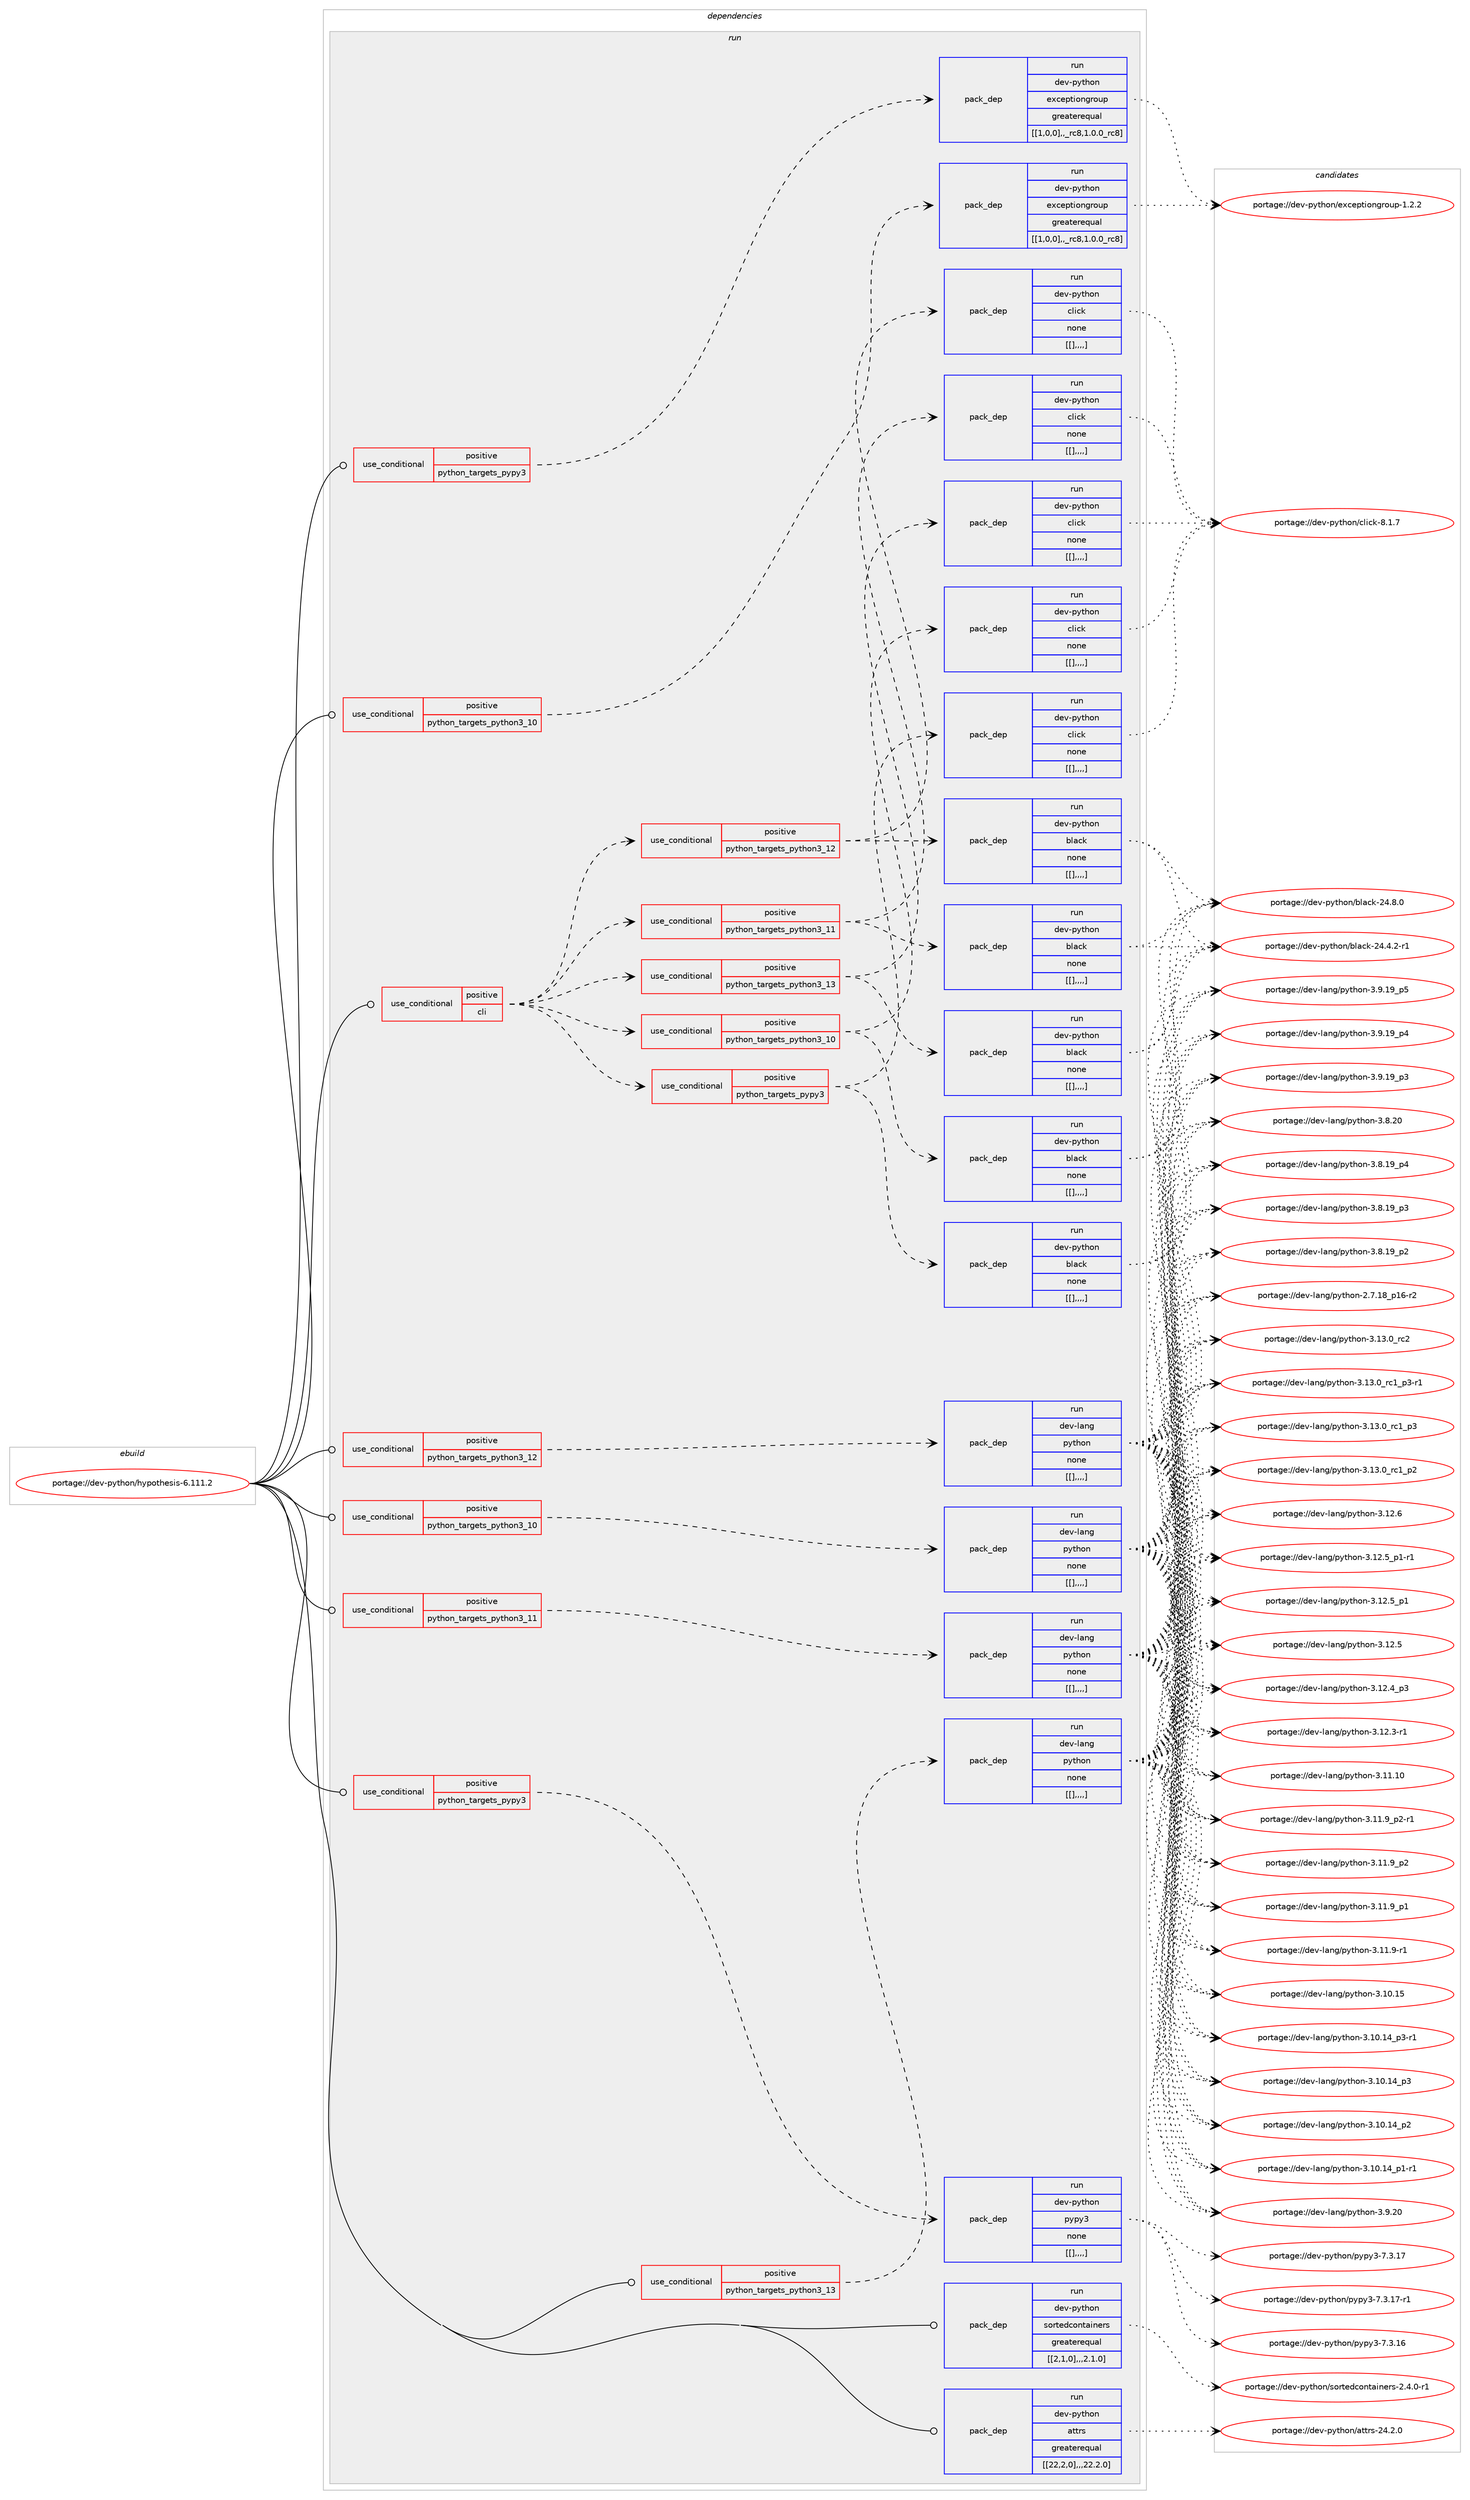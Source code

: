 digraph prolog {

# *************
# Graph options
# *************

newrank=true;
concentrate=true;
compound=true;
graph [rankdir=LR,fontname=Helvetica,fontsize=10,ranksep=1.5];#, ranksep=2.5, nodesep=0.2];
edge  [arrowhead=vee];
node  [fontname=Helvetica,fontsize=10];

# **********
# The ebuild
# **********

subgraph cluster_leftcol {
color=gray;
label=<<i>ebuild</i>>;
id [label="portage://dev-python/hypothesis-6.111.2", color=red, width=4, href="../dev-python/hypothesis-6.111.2.svg"];
}

# ****************
# The dependencies
# ****************

subgraph cluster_midcol {
color=gray;
label=<<i>dependencies</i>>;
subgraph cluster_compile {
fillcolor="#eeeeee";
style=filled;
label=<<i>compile</i>>;
}
subgraph cluster_compileandrun {
fillcolor="#eeeeee";
style=filled;
label=<<i>compile and run</i>>;
}
subgraph cluster_run {
fillcolor="#eeeeee";
style=filled;
label=<<i>run</i>>;
subgraph cond34045 {
dependency148921 [label=<<TABLE BORDER="0" CELLBORDER="1" CELLSPACING="0" CELLPADDING="4"><TR><TD ROWSPAN="3" CELLPADDING="10">use_conditional</TD></TR><TR><TD>positive</TD></TR><TR><TD>cli</TD></TR></TABLE>>, shape=none, color=red];
subgraph cond34046 {
dependency148922 [label=<<TABLE BORDER="0" CELLBORDER="1" CELLSPACING="0" CELLPADDING="4"><TR><TD ROWSPAN="3" CELLPADDING="10">use_conditional</TD></TR><TR><TD>positive</TD></TR><TR><TD>python_targets_pypy3</TD></TR></TABLE>>, shape=none, color=red];
subgraph pack113658 {
dependency148923 [label=<<TABLE BORDER="0" CELLBORDER="1" CELLSPACING="0" CELLPADDING="4" WIDTH="220"><TR><TD ROWSPAN="6" CELLPADDING="30">pack_dep</TD></TR><TR><TD WIDTH="110">run</TD></TR><TR><TD>dev-python</TD></TR><TR><TD>black</TD></TR><TR><TD>none</TD></TR><TR><TD>[[],,,,]</TD></TR></TABLE>>, shape=none, color=blue];
}
dependency148922:e -> dependency148923:w [weight=20,style="dashed",arrowhead="vee"];
subgraph pack113659 {
dependency148924 [label=<<TABLE BORDER="0" CELLBORDER="1" CELLSPACING="0" CELLPADDING="4" WIDTH="220"><TR><TD ROWSPAN="6" CELLPADDING="30">pack_dep</TD></TR><TR><TD WIDTH="110">run</TD></TR><TR><TD>dev-python</TD></TR><TR><TD>click</TD></TR><TR><TD>none</TD></TR><TR><TD>[[],,,,]</TD></TR></TABLE>>, shape=none, color=blue];
}
dependency148922:e -> dependency148924:w [weight=20,style="dashed",arrowhead="vee"];
}
dependency148921:e -> dependency148922:w [weight=20,style="dashed",arrowhead="vee"];
subgraph cond34047 {
dependency148925 [label=<<TABLE BORDER="0" CELLBORDER="1" CELLSPACING="0" CELLPADDING="4"><TR><TD ROWSPAN="3" CELLPADDING="10">use_conditional</TD></TR><TR><TD>positive</TD></TR><TR><TD>python_targets_python3_10</TD></TR></TABLE>>, shape=none, color=red];
subgraph pack113660 {
dependency148926 [label=<<TABLE BORDER="0" CELLBORDER="1" CELLSPACING="0" CELLPADDING="4" WIDTH="220"><TR><TD ROWSPAN="6" CELLPADDING="30">pack_dep</TD></TR><TR><TD WIDTH="110">run</TD></TR><TR><TD>dev-python</TD></TR><TR><TD>black</TD></TR><TR><TD>none</TD></TR><TR><TD>[[],,,,]</TD></TR></TABLE>>, shape=none, color=blue];
}
dependency148925:e -> dependency148926:w [weight=20,style="dashed",arrowhead="vee"];
subgraph pack113661 {
dependency148927 [label=<<TABLE BORDER="0" CELLBORDER="1" CELLSPACING="0" CELLPADDING="4" WIDTH="220"><TR><TD ROWSPAN="6" CELLPADDING="30">pack_dep</TD></TR><TR><TD WIDTH="110">run</TD></TR><TR><TD>dev-python</TD></TR><TR><TD>click</TD></TR><TR><TD>none</TD></TR><TR><TD>[[],,,,]</TD></TR></TABLE>>, shape=none, color=blue];
}
dependency148925:e -> dependency148927:w [weight=20,style="dashed",arrowhead="vee"];
}
dependency148921:e -> dependency148925:w [weight=20,style="dashed",arrowhead="vee"];
subgraph cond34048 {
dependency148928 [label=<<TABLE BORDER="0" CELLBORDER="1" CELLSPACING="0" CELLPADDING="4"><TR><TD ROWSPAN="3" CELLPADDING="10">use_conditional</TD></TR><TR><TD>positive</TD></TR><TR><TD>python_targets_python3_11</TD></TR></TABLE>>, shape=none, color=red];
subgraph pack113662 {
dependency148929 [label=<<TABLE BORDER="0" CELLBORDER="1" CELLSPACING="0" CELLPADDING="4" WIDTH="220"><TR><TD ROWSPAN="6" CELLPADDING="30">pack_dep</TD></TR><TR><TD WIDTH="110">run</TD></TR><TR><TD>dev-python</TD></TR><TR><TD>black</TD></TR><TR><TD>none</TD></TR><TR><TD>[[],,,,]</TD></TR></TABLE>>, shape=none, color=blue];
}
dependency148928:e -> dependency148929:w [weight=20,style="dashed",arrowhead="vee"];
subgraph pack113663 {
dependency148930 [label=<<TABLE BORDER="0" CELLBORDER="1" CELLSPACING="0" CELLPADDING="4" WIDTH="220"><TR><TD ROWSPAN="6" CELLPADDING="30">pack_dep</TD></TR><TR><TD WIDTH="110">run</TD></TR><TR><TD>dev-python</TD></TR><TR><TD>click</TD></TR><TR><TD>none</TD></TR><TR><TD>[[],,,,]</TD></TR></TABLE>>, shape=none, color=blue];
}
dependency148928:e -> dependency148930:w [weight=20,style="dashed",arrowhead="vee"];
}
dependency148921:e -> dependency148928:w [weight=20,style="dashed",arrowhead="vee"];
subgraph cond34049 {
dependency148931 [label=<<TABLE BORDER="0" CELLBORDER="1" CELLSPACING="0" CELLPADDING="4"><TR><TD ROWSPAN="3" CELLPADDING="10">use_conditional</TD></TR><TR><TD>positive</TD></TR><TR><TD>python_targets_python3_12</TD></TR></TABLE>>, shape=none, color=red];
subgraph pack113664 {
dependency148932 [label=<<TABLE BORDER="0" CELLBORDER="1" CELLSPACING="0" CELLPADDING="4" WIDTH="220"><TR><TD ROWSPAN="6" CELLPADDING="30">pack_dep</TD></TR><TR><TD WIDTH="110">run</TD></TR><TR><TD>dev-python</TD></TR><TR><TD>black</TD></TR><TR><TD>none</TD></TR><TR><TD>[[],,,,]</TD></TR></TABLE>>, shape=none, color=blue];
}
dependency148931:e -> dependency148932:w [weight=20,style="dashed",arrowhead="vee"];
subgraph pack113665 {
dependency148933 [label=<<TABLE BORDER="0" CELLBORDER="1" CELLSPACING="0" CELLPADDING="4" WIDTH="220"><TR><TD ROWSPAN="6" CELLPADDING="30">pack_dep</TD></TR><TR><TD WIDTH="110">run</TD></TR><TR><TD>dev-python</TD></TR><TR><TD>click</TD></TR><TR><TD>none</TD></TR><TR><TD>[[],,,,]</TD></TR></TABLE>>, shape=none, color=blue];
}
dependency148931:e -> dependency148933:w [weight=20,style="dashed",arrowhead="vee"];
}
dependency148921:e -> dependency148931:w [weight=20,style="dashed",arrowhead="vee"];
subgraph cond34050 {
dependency148934 [label=<<TABLE BORDER="0" CELLBORDER="1" CELLSPACING="0" CELLPADDING="4"><TR><TD ROWSPAN="3" CELLPADDING="10">use_conditional</TD></TR><TR><TD>positive</TD></TR><TR><TD>python_targets_python3_13</TD></TR></TABLE>>, shape=none, color=red];
subgraph pack113666 {
dependency148935 [label=<<TABLE BORDER="0" CELLBORDER="1" CELLSPACING="0" CELLPADDING="4" WIDTH="220"><TR><TD ROWSPAN="6" CELLPADDING="30">pack_dep</TD></TR><TR><TD WIDTH="110">run</TD></TR><TR><TD>dev-python</TD></TR><TR><TD>black</TD></TR><TR><TD>none</TD></TR><TR><TD>[[],,,,]</TD></TR></TABLE>>, shape=none, color=blue];
}
dependency148934:e -> dependency148935:w [weight=20,style="dashed",arrowhead="vee"];
subgraph pack113667 {
dependency148936 [label=<<TABLE BORDER="0" CELLBORDER="1" CELLSPACING="0" CELLPADDING="4" WIDTH="220"><TR><TD ROWSPAN="6" CELLPADDING="30">pack_dep</TD></TR><TR><TD WIDTH="110">run</TD></TR><TR><TD>dev-python</TD></TR><TR><TD>click</TD></TR><TR><TD>none</TD></TR><TR><TD>[[],,,,]</TD></TR></TABLE>>, shape=none, color=blue];
}
dependency148934:e -> dependency148936:w [weight=20,style="dashed",arrowhead="vee"];
}
dependency148921:e -> dependency148934:w [weight=20,style="dashed",arrowhead="vee"];
}
id:e -> dependency148921:w [weight=20,style="solid",arrowhead="odot"];
subgraph cond34051 {
dependency148937 [label=<<TABLE BORDER="0" CELLBORDER="1" CELLSPACING="0" CELLPADDING="4"><TR><TD ROWSPAN="3" CELLPADDING="10">use_conditional</TD></TR><TR><TD>positive</TD></TR><TR><TD>python_targets_pypy3</TD></TR></TABLE>>, shape=none, color=red];
subgraph pack113668 {
dependency148938 [label=<<TABLE BORDER="0" CELLBORDER="1" CELLSPACING="0" CELLPADDING="4" WIDTH="220"><TR><TD ROWSPAN="6" CELLPADDING="30">pack_dep</TD></TR><TR><TD WIDTH="110">run</TD></TR><TR><TD>dev-python</TD></TR><TR><TD>exceptiongroup</TD></TR><TR><TD>greaterequal</TD></TR><TR><TD>[[1,0,0],,_rc8,1.0.0_rc8]</TD></TR></TABLE>>, shape=none, color=blue];
}
dependency148937:e -> dependency148938:w [weight=20,style="dashed",arrowhead="vee"];
}
id:e -> dependency148937:w [weight=20,style="solid",arrowhead="odot"];
subgraph cond34052 {
dependency148939 [label=<<TABLE BORDER="0" CELLBORDER="1" CELLSPACING="0" CELLPADDING="4"><TR><TD ROWSPAN="3" CELLPADDING="10">use_conditional</TD></TR><TR><TD>positive</TD></TR><TR><TD>python_targets_pypy3</TD></TR></TABLE>>, shape=none, color=red];
subgraph pack113669 {
dependency148940 [label=<<TABLE BORDER="0" CELLBORDER="1" CELLSPACING="0" CELLPADDING="4" WIDTH="220"><TR><TD ROWSPAN="6" CELLPADDING="30">pack_dep</TD></TR><TR><TD WIDTH="110">run</TD></TR><TR><TD>dev-python</TD></TR><TR><TD>pypy3</TD></TR><TR><TD>none</TD></TR><TR><TD>[[],,,,]</TD></TR></TABLE>>, shape=none, color=blue];
}
dependency148939:e -> dependency148940:w [weight=20,style="dashed",arrowhead="vee"];
}
id:e -> dependency148939:w [weight=20,style="solid",arrowhead="odot"];
subgraph cond34053 {
dependency148941 [label=<<TABLE BORDER="0" CELLBORDER="1" CELLSPACING="0" CELLPADDING="4"><TR><TD ROWSPAN="3" CELLPADDING="10">use_conditional</TD></TR><TR><TD>positive</TD></TR><TR><TD>python_targets_python3_10</TD></TR></TABLE>>, shape=none, color=red];
subgraph pack113670 {
dependency148942 [label=<<TABLE BORDER="0" CELLBORDER="1" CELLSPACING="0" CELLPADDING="4" WIDTH="220"><TR><TD ROWSPAN="6" CELLPADDING="30">pack_dep</TD></TR><TR><TD WIDTH="110">run</TD></TR><TR><TD>dev-lang</TD></TR><TR><TD>python</TD></TR><TR><TD>none</TD></TR><TR><TD>[[],,,,]</TD></TR></TABLE>>, shape=none, color=blue];
}
dependency148941:e -> dependency148942:w [weight=20,style="dashed",arrowhead="vee"];
}
id:e -> dependency148941:w [weight=20,style="solid",arrowhead="odot"];
subgraph cond34054 {
dependency148943 [label=<<TABLE BORDER="0" CELLBORDER="1" CELLSPACING="0" CELLPADDING="4"><TR><TD ROWSPAN="3" CELLPADDING="10">use_conditional</TD></TR><TR><TD>positive</TD></TR><TR><TD>python_targets_python3_10</TD></TR></TABLE>>, shape=none, color=red];
subgraph pack113671 {
dependency148944 [label=<<TABLE BORDER="0" CELLBORDER="1" CELLSPACING="0" CELLPADDING="4" WIDTH="220"><TR><TD ROWSPAN="6" CELLPADDING="30">pack_dep</TD></TR><TR><TD WIDTH="110">run</TD></TR><TR><TD>dev-python</TD></TR><TR><TD>exceptiongroup</TD></TR><TR><TD>greaterequal</TD></TR><TR><TD>[[1,0,0],,_rc8,1.0.0_rc8]</TD></TR></TABLE>>, shape=none, color=blue];
}
dependency148943:e -> dependency148944:w [weight=20,style="dashed",arrowhead="vee"];
}
id:e -> dependency148943:w [weight=20,style="solid",arrowhead="odot"];
subgraph cond34055 {
dependency148945 [label=<<TABLE BORDER="0" CELLBORDER="1" CELLSPACING="0" CELLPADDING="4"><TR><TD ROWSPAN="3" CELLPADDING="10">use_conditional</TD></TR><TR><TD>positive</TD></TR><TR><TD>python_targets_python3_11</TD></TR></TABLE>>, shape=none, color=red];
subgraph pack113672 {
dependency148946 [label=<<TABLE BORDER="0" CELLBORDER="1" CELLSPACING="0" CELLPADDING="4" WIDTH="220"><TR><TD ROWSPAN="6" CELLPADDING="30">pack_dep</TD></TR><TR><TD WIDTH="110">run</TD></TR><TR><TD>dev-lang</TD></TR><TR><TD>python</TD></TR><TR><TD>none</TD></TR><TR><TD>[[],,,,]</TD></TR></TABLE>>, shape=none, color=blue];
}
dependency148945:e -> dependency148946:w [weight=20,style="dashed",arrowhead="vee"];
}
id:e -> dependency148945:w [weight=20,style="solid",arrowhead="odot"];
subgraph cond34056 {
dependency148947 [label=<<TABLE BORDER="0" CELLBORDER="1" CELLSPACING="0" CELLPADDING="4"><TR><TD ROWSPAN="3" CELLPADDING="10">use_conditional</TD></TR><TR><TD>positive</TD></TR><TR><TD>python_targets_python3_12</TD></TR></TABLE>>, shape=none, color=red];
subgraph pack113673 {
dependency148948 [label=<<TABLE BORDER="0" CELLBORDER="1" CELLSPACING="0" CELLPADDING="4" WIDTH="220"><TR><TD ROWSPAN="6" CELLPADDING="30">pack_dep</TD></TR><TR><TD WIDTH="110">run</TD></TR><TR><TD>dev-lang</TD></TR><TR><TD>python</TD></TR><TR><TD>none</TD></TR><TR><TD>[[],,,,]</TD></TR></TABLE>>, shape=none, color=blue];
}
dependency148947:e -> dependency148948:w [weight=20,style="dashed",arrowhead="vee"];
}
id:e -> dependency148947:w [weight=20,style="solid",arrowhead="odot"];
subgraph cond34057 {
dependency148949 [label=<<TABLE BORDER="0" CELLBORDER="1" CELLSPACING="0" CELLPADDING="4"><TR><TD ROWSPAN="3" CELLPADDING="10">use_conditional</TD></TR><TR><TD>positive</TD></TR><TR><TD>python_targets_python3_13</TD></TR></TABLE>>, shape=none, color=red];
subgraph pack113674 {
dependency148950 [label=<<TABLE BORDER="0" CELLBORDER="1" CELLSPACING="0" CELLPADDING="4" WIDTH="220"><TR><TD ROWSPAN="6" CELLPADDING="30">pack_dep</TD></TR><TR><TD WIDTH="110">run</TD></TR><TR><TD>dev-lang</TD></TR><TR><TD>python</TD></TR><TR><TD>none</TD></TR><TR><TD>[[],,,,]</TD></TR></TABLE>>, shape=none, color=blue];
}
dependency148949:e -> dependency148950:w [weight=20,style="dashed",arrowhead="vee"];
}
id:e -> dependency148949:w [weight=20,style="solid",arrowhead="odot"];
subgraph pack113675 {
dependency148951 [label=<<TABLE BORDER="0" CELLBORDER="1" CELLSPACING="0" CELLPADDING="4" WIDTH="220"><TR><TD ROWSPAN="6" CELLPADDING="30">pack_dep</TD></TR><TR><TD WIDTH="110">run</TD></TR><TR><TD>dev-python</TD></TR><TR><TD>attrs</TD></TR><TR><TD>greaterequal</TD></TR><TR><TD>[[22,2,0],,,22.2.0]</TD></TR></TABLE>>, shape=none, color=blue];
}
id:e -> dependency148951:w [weight=20,style="solid",arrowhead="odot"];
subgraph pack113676 {
dependency148952 [label=<<TABLE BORDER="0" CELLBORDER="1" CELLSPACING="0" CELLPADDING="4" WIDTH="220"><TR><TD ROWSPAN="6" CELLPADDING="30">pack_dep</TD></TR><TR><TD WIDTH="110">run</TD></TR><TR><TD>dev-python</TD></TR><TR><TD>sortedcontainers</TD></TR><TR><TD>greaterequal</TD></TR><TR><TD>[[2,1,0],,,2.1.0]</TD></TR></TABLE>>, shape=none, color=blue];
}
id:e -> dependency148952:w [weight=20,style="solid",arrowhead="odot"];
}
}

# **************
# The candidates
# **************

subgraph cluster_choices {
rank=same;
color=gray;
label=<<i>candidates</i>>;

subgraph choice113658 {
color=black;
nodesep=1;
choice100101118451121211161041111104798108979910745505246564648 [label="portage://dev-python/black-24.8.0", color=red, width=4,href="../dev-python/black-24.8.0.svg"];
choice1001011184511212111610411111047981089799107455052465246504511449 [label="portage://dev-python/black-24.4.2-r1", color=red, width=4,href="../dev-python/black-24.4.2-r1.svg"];
dependency148923:e -> choice100101118451121211161041111104798108979910745505246564648:w [style=dotted,weight="100"];
dependency148923:e -> choice1001011184511212111610411111047981089799107455052465246504511449:w [style=dotted,weight="100"];
}
subgraph choice113659 {
color=black;
nodesep=1;
choice10010111845112121116104111110479910810599107455646494655 [label="portage://dev-python/click-8.1.7", color=red, width=4,href="../dev-python/click-8.1.7.svg"];
dependency148924:e -> choice10010111845112121116104111110479910810599107455646494655:w [style=dotted,weight="100"];
}
subgraph choice113660 {
color=black;
nodesep=1;
choice100101118451121211161041111104798108979910745505246564648 [label="portage://dev-python/black-24.8.0", color=red, width=4,href="../dev-python/black-24.8.0.svg"];
choice1001011184511212111610411111047981089799107455052465246504511449 [label="portage://dev-python/black-24.4.2-r1", color=red, width=4,href="../dev-python/black-24.4.2-r1.svg"];
dependency148926:e -> choice100101118451121211161041111104798108979910745505246564648:w [style=dotted,weight="100"];
dependency148926:e -> choice1001011184511212111610411111047981089799107455052465246504511449:w [style=dotted,weight="100"];
}
subgraph choice113661 {
color=black;
nodesep=1;
choice10010111845112121116104111110479910810599107455646494655 [label="portage://dev-python/click-8.1.7", color=red, width=4,href="../dev-python/click-8.1.7.svg"];
dependency148927:e -> choice10010111845112121116104111110479910810599107455646494655:w [style=dotted,weight="100"];
}
subgraph choice113662 {
color=black;
nodesep=1;
choice100101118451121211161041111104798108979910745505246564648 [label="portage://dev-python/black-24.8.0", color=red, width=4,href="../dev-python/black-24.8.0.svg"];
choice1001011184511212111610411111047981089799107455052465246504511449 [label="portage://dev-python/black-24.4.2-r1", color=red, width=4,href="../dev-python/black-24.4.2-r1.svg"];
dependency148929:e -> choice100101118451121211161041111104798108979910745505246564648:w [style=dotted,weight="100"];
dependency148929:e -> choice1001011184511212111610411111047981089799107455052465246504511449:w [style=dotted,weight="100"];
}
subgraph choice113663 {
color=black;
nodesep=1;
choice10010111845112121116104111110479910810599107455646494655 [label="portage://dev-python/click-8.1.7", color=red, width=4,href="../dev-python/click-8.1.7.svg"];
dependency148930:e -> choice10010111845112121116104111110479910810599107455646494655:w [style=dotted,weight="100"];
}
subgraph choice113664 {
color=black;
nodesep=1;
choice100101118451121211161041111104798108979910745505246564648 [label="portage://dev-python/black-24.8.0", color=red, width=4,href="../dev-python/black-24.8.0.svg"];
choice1001011184511212111610411111047981089799107455052465246504511449 [label="portage://dev-python/black-24.4.2-r1", color=red, width=4,href="../dev-python/black-24.4.2-r1.svg"];
dependency148932:e -> choice100101118451121211161041111104798108979910745505246564648:w [style=dotted,weight="100"];
dependency148932:e -> choice1001011184511212111610411111047981089799107455052465246504511449:w [style=dotted,weight="100"];
}
subgraph choice113665 {
color=black;
nodesep=1;
choice10010111845112121116104111110479910810599107455646494655 [label="portage://dev-python/click-8.1.7", color=red, width=4,href="../dev-python/click-8.1.7.svg"];
dependency148933:e -> choice10010111845112121116104111110479910810599107455646494655:w [style=dotted,weight="100"];
}
subgraph choice113666 {
color=black;
nodesep=1;
choice100101118451121211161041111104798108979910745505246564648 [label="portage://dev-python/black-24.8.0", color=red, width=4,href="../dev-python/black-24.8.0.svg"];
choice1001011184511212111610411111047981089799107455052465246504511449 [label="portage://dev-python/black-24.4.2-r1", color=red, width=4,href="../dev-python/black-24.4.2-r1.svg"];
dependency148935:e -> choice100101118451121211161041111104798108979910745505246564648:w [style=dotted,weight="100"];
dependency148935:e -> choice1001011184511212111610411111047981089799107455052465246504511449:w [style=dotted,weight="100"];
}
subgraph choice113667 {
color=black;
nodesep=1;
choice10010111845112121116104111110479910810599107455646494655 [label="portage://dev-python/click-8.1.7", color=red, width=4,href="../dev-python/click-8.1.7.svg"];
dependency148936:e -> choice10010111845112121116104111110479910810599107455646494655:w [style=dotted,weight="100"];
}
subgraph choice113668 {
color=black;
nodesep=1;
choice100101118451121211161041111104710112099101112116105111110103114111117112454946504650 [label="portage://dev-python/exceptiongroup-1.2.2", color=red, width=4,href="../dev-python/exceptiongroup-1.2.2.svg"];
dependency148938:e -> choice100101118451121211161041111104710112099101112116105111110103114111117112454946504650:w [style=dotted,weight="100"];
}
subgraph choice113669 {
color=black;
nodesep=1;
choice100101118451121211161041111104711212111212151455546514649554511449 [label="portage://dev-python/pypy3-7.3.17-r1", color=red, width=4,href="../dev-python/pypy3-7.3.17-r1.svg"];
choice10010111845112121116104111110471121211121215145554651464955 [label="portage://dev-python/pypy3-7.3.17", color=red, width=4,href="../dev-python/pypy3-7.3.17.svg"];
choice10010111845112121116104111110471121211121215145554651464954 [label="portage://dev-python/pypy3-7.3.16", color=red, width=4,href="../dev-python/pypy3-7.3.16.svg"];
dependency148940:e -> choice100101118451121211161041111104711212111212151455546514649554511449:w [style=dotted,weight="100"];
dependency148940:e -> choice10010111845112121116104111110471121211121215145554651464955:w [style=dotted,weight="100"];
dependency148940:e -> choice10010111845112121116104111110471121211121215145554651464954:w [style=dotted,weight="100"];
}
subgraph choice113670 {
color=black;
nodesep=1;
choice10010111845108971101034711212111610411111045514649514648951149950 [label="portage://dev-lang/python-3.13.0_rc2", color=red, width=4,href="../dev-lang/python-3.13.0_rc2.svg"];
choice1001011184510897110103471121211161041111104551464951464895114994995112514511449 [label="portage://dev-lang/python-3.13.0_rc1_p3-r1", color=red, width=4,href="../dev-lang/python-3.13.0_rc1_p3-r1.svg"];
choice100101118451089711010347112121116104111110455146495146489511499499511251 [label="portage://dev-lang/python-3.13.0_rc1_p3", color=red, width=4,href="../dev-lang/python-3.13.0_rc1_p3.svg"];
choice100101118451089711010347112121116104111110455146495146489511499499511250 [label="portage://dev-lang/python-3.13.0_rc1_p2", color=red, width=4,href="../dev-lang/python-3.13.0_rc1_p2.svg"];
choice10010111845108971101034711212111610411111045514649504654 [label="portage://dev-lang/python-3.12.6", color=red, width=4,href="../dev-lang/python-3.12.6.svg"];
choice1001011184510897110103471121211161041111104551464950465395112494511449 [label="portage://dev-lang/python-3.12.5_p1-r1", color=red, width=4,href="../dev-lang/python-3.12.5_p1-r1.svg"];
choice100101118451089711010347112121116104111110455146495046539511249 [label="portage://dev-lang/python-3.12.5_p1", color=red, width=4,href="../dev-lang/python-3.12.5_p1.svg"];
choice10010111845108971101034711212111610411111045514649504653 [label="portage://dev-lang/python-3.12.5", color=red, width=4,href="../dev-lang/python-3.12.5.svg"];
choice100101118451089711010347112121116104111110455146495046529511251 [label="portage://dev-lang/python-3.12.4_p3", color=red, width=4,href="../dev-lang/python-3.12.4_p3.svg"];
choice100101118451089711010347112121116104111110455146495046514511449 [label="portage://dev-lang/python-3.12.3-r1", color=red, width=4,href="../dev-lang/python-3.12.3-r1.svg"];
choice1001011184510897110103471121211161041111104551464949464948 [label="portage://dev-lang/python-3.11.10", color=red, width=4,href="../dev-lang/python-3.11.10.svg"];
choice1001011184510897110103471121211161041111104551464949465795112504511449 [label="portage://dev-lang/python-3.11.9_p2-r1", color=red, width=4,href="../dev-lang/python-3.11.9_p2-r1.svg"];
choice100101118451089711010347112121116104111110455146494946579511250 [label="portage://dev-lang/python-3.11.9_p2", color=red, width=4,href="../dev-lang/python-3.11.9_p2.svg"];
choice100101118451089711010347112121116104111110455146494946579511249 [label="portage://dev-lang/python-3.11.9_p1", color=red, width=4,href="../dev-lang/python-3.11.9_p1.svg"];
choice100101118451089711010347112121116104111110455146494946574511449 [label="portage://dev-lang/python-3.11.9-r1", color=red, width=4,href="../dev-lang/python-3.11.9-r1.svg"];
choice1001011184510897110103471121211161041111104551464948464953 [label="portage://dev-lang/python-3.10.15", color=red, width=4,href="../dev-lang/python-3.10.15.svg"];
choice100101118451089711010347112121116104111110455146494846495295112514511449 [label="portage://dev-lang/python-3.10.14_p3-r1", color=red, width=4,href="../dev-lang/python-3.10.14_p3-r1.svg"];
choice10010111845108971101034711212111610411111045514649484649529511251 [label="portage://dev-lang/python-3.10.14_p3", color=red, width=4,href="../dev-lang/python-3.10.14_p3.svg"];
choice10010111845108971101034711212111610411111045514649484649529511250 [label="portage://dev-lang/python-3.10.14_p2", color=red, width=4,href="../dev-lang/python-3.10.14_p2.svg"];
choice100101118451089711010347112121116104111110455146494846495295112494511449 [label="portage://dev-lang/python-3.10.14_p1-r1", color=red, width=4,href="../dev-lang/python-3.10.14_p1-r1.svg"];
choice10010111845108971101034711212111610411111045514657465048 [label="portage://dev-lang/python-3.9.20", color=red, width=4,href="../dev-lang/python-3.9.20.svg"];
choice100101118451089711010347112121116104111110455146574649579511253 [label="portage://dev-lang/python-3.9.19_p5", color=red, width=4,href="../dev-lang/python-3.9.19_p5.svg"];
choice100101118451089711010347112121116104111110455146574649579511252 [label="portage://dev-lang/python-3.9.19_p4", color=red, width=4,href="../dev-lang/python-3.9.19_p4.svg"];
choice100101118451089711010347112121116104111110455146574649579511251 [label="portage://dev-lang/python-3.9.19_p3", color=red, width=4,href="../dev-lang/python-3.9.19_p3.svg"];
choice10010111845108971101034711212111610411111045514656465048 [label="portage://dev-lang/python-3.8.20", color=red, width=4,href="../dev-lang/python-3.8.20.svg"];
choice100101118451089711010347112121116104111110455146564649579511252 [label="portage://dev-lang/python-3.8.19_p4", color=red, width=4,href="../dev-lang/python-3.8.19_p4.svg"];
choice100101118451089711010347112121116104111110455146564649579511251 [label="portage://dev-lang/python-3.8.19_p3", color=red, width=4,href="../dev-lang/python-3.8.19_p3.svg"];
choice100101118451089711010347112121116104111110455146564649579511250 [label="portage://dev-lang/python-3.8.19_p2", color=red, width=4,href="../dev-lang/python-3.8.19_p2.svg"];
choice100101118451089711010347112121116104111110455046554649569511249544511450 [label="portage://dev-lang/python-2.7.18_p16-r2", color=red, width=4,href="../dev-lang/python-2.7.18_p16-r2.svg"];
dependency148942:e -> choice10010111845108971101034711212111610411111045514649514648951149950:w [style=dotted,weight="100"];
dependency148942:e -> choice1001011184510897110103471121211161041111104551464951464895114994995112514511449:w [style=dotted,weight="100"];
dependency148942:e -> choice100101118451089711010347112121116104111110455146495146489511499499511251:w [style=dotted,weight="100"];
dependency148942:e -> choice100101118451089711010347112121116104111110455146495146489511499499511250:w [style=dotted,weight="100"];
dependency148942:e -> choice10010111845108971101034711212111610411111045514649504654:w [style=dotted,weight="100"];
dependency148942:e -> choice1001011184510897110103471121211161041111104551464950465395112494511449:w [style=dotted,weight="100"];
dependency148942:e -> choice100101118451089711010347112121116104111110455146495046539511249:w [style=dotted,weight="100"];
dependency148942:e -> choice10010111845108971101034711212111610411111045514649504653:w [style=dotted,weight="100"];
dependency148942:e -> choice100101118451089711010347112121116104111110455146495046529511251:w [style=dotted,weight="100"];
dependency148942:e -> choice100101118451089711010347112121116104111110455146495046514511449:w [style=dotted,weight="100"];
dependency148942:e -> choice1001011184510897110103471121211161041111104551464949464948:w [style=dotted,weight="100"];
dependency148942:e -> choice1001011184510897110103471121211161041111104551464949465795112504511449:w [style=dotted,weight="100"];
dependency148942:e -> choice100101118451089711010347112121116104111110455146494946579511250:w [style=dotted,weight="100"];
dependency148942:e -> choice100101118451089711010347112121116104111110455146494946579511249:w [style=dotted,weight="100"];
dependency148942:e -> choice100101118451089711010347112121116104111110455146494946574511449:w [style=dotted,weight="100"];
dependency148942:e -> choice1001011184510897110103471121211161041111104551464948464953:w [style=dotted,weight="100"];
dependency148942:e -> choice100101118451089711010347112121116104111110455146494846495295112514511449:w [style=dotted,weight="100"];
dependency148942:e -> choice10010111845108971101034711212111610411111045514649484649529511251:w [style=dotted,weight="100"];
dependency148942:e -> choice10010111845108971101034711212111610411111045514649484649529511250:w [style=dotted,weight="100"];
dependency148942:e -> choice100101118451089711010347112121116104111110455146494846495295112494511449:w [style=dotted,weight="100"];
dependency148942:e -> choice10010111845108971101034711212111610411111045514657465048:w [style=dotted,weight="100"];
dependency148942:e -> choice100101118451089711010347112121116104111110455146574649579511253:w [style=dotted,weight="100"];
dependency148942:e -> choice100101118451089711010347112121116104111110455146574649579511252:w [style=dotted,weight="100"];
dependency148942:e -> choice100101118451089711010347112121116104111110455146574649579511251:w [style=dotted,weight="100"];
dependency148942:e -> choice10010111845108971101034711212111610411111045514656465048:w [style=dotted,weight="100"];
dependency148942:e -> choice100101118451089711010347112121116104111110455146564649579511252:w [style=dotted,weight="100"];
dependency148942:e -> choice100101118451089711010347112121116104111110455146564649579511251:w [style=dotted,weight="100"];
dependency148942:e -> choice100101118451089711010347112121116104111110455146564649579511250:w [style=dotted,weight="100"];
dependency148942:e -> choice100101118451089711010347112121116104111110455046554649569511249544511450:w [style=dotted,weight="100"];
}
subgraph choice113671 {
color=black;
nodesep=1;
choice100101118451121211161041111104710112099101112116105111110103114111117112454946504650 [label="portage://dev-python/exceptiongroup-1.2.2", color=red, width=4,href="../dev-python/exceptiongroup-1.2.2.svg"];
dependency148944:e -> choice100101118451121211161041111104710112099101112116105111110103114111117112454946504650:w [style=dotted,weight="100"];
}
subgraph choice113672 {
color=black;
nodesep=1;
choice10010111845108971101034711212111610411111045514649514648951149950 [label="portage://dev-lang/python-3.13.0_rc2", color=red, width=4,href="../dev-lang/python-3.13.0_rc2.svg"];
choice1001011184510897110103471121211161041111104551464951464895114994995112514511449 [label="portage://dev-lang/python-3.13.0_rc1_p3-r1", color=red, width=4,href="../dev-lang/python-3.13.0_rc1_p3-r1.svg"];
choice100101118451089711010347112121116104111110455146495146489511499499511251 [label="portage://dev-lang/python-3.13.0_rc1_p3", color=red, width=4,href="../dev-lang/python-3.13.0_rc1_p3.svg"];
choice100101118451089711010347112121116104111110455146495146489511499499511250 [label="portage://dev-lang/python-3.13.0_rc1_p2", color=red, width=4,href="../dev-lang/python-3.13.0_rc1_p2.svg"];
choice10010111845108971101034711212111610411111045514649504654 [label="portage://dev-lang/python-3.12.6", color=red, width=4,href="../dev-lang/python-3.12.6.svg"];
choice1001011184510897110103471121211161041111104551464950465395112494511449 [label="portage://dev-lang/python-3.12.5_p1-r1", color=red, width=4,href="../dev-lang/python-3.12.5_p1-r1.svg"];
choice100101118451089711010347112121116104111110455146495046539511249 [label="portage://dev-lang/python-3.12.5_p1", color=red, width=4,href="../dev-lang/python-3.12.5_p1.svg"];
choice10010111845108971101034711212111610411111045514649504653 [label="portage://dev-lang/python-3.12.5", color=red, width=4,href="../dev-lang/python-3.12.5.svg"];
choice100101118451089711010347112121116104111110455146495046529511251 [label="portage://dev-lang/python-3.12.4_p3", color=red, width=4,href="../dev-lang/python-3.12.4_p3.svg"];
choice100101118451089711010347112121116104111110455146495046514511449 [label="portage://dev-lang/python-3.12.3-r1", color=red, width=4,href="../dev-lang/python-3.12.3-r1.svg"];
choice1001011184510897110103471121211161041111104551464949464948 [label="portage://dev-lang/python-3.11.10", color=red, width=4,href="../dev-lang/python-3.11.10.svg"];
choice1001011184510897110103471121211161041111104551464949465795112504511449 [label="portage://dev-lang/python-3.11.9_p2-r1", color=red, width=4,href="../dev-lang/python-3.11.9_p2-r1.svg"];
choice100101118451089711010347112121116104111110455146494946579511250 [label="portage://dev-lang/python-3.11.9_p2", color=red, width=4,href="../dev-lang/python-3.11.9_p2.svg"];
choice100101118451089711010347112121116104111110455146494946579511249 [label="portage://dev-lang/python-3.11.9_p1", color=red, width=4,href="../dev-lang/python-3.11.9_p1.svg"];
choice100101118451089711010347112121116104111110455146494946574511449 [label="portage://dev-lang/python-3.11.9-r1", color=red, width=4,href="../dev-lang/python-3.11.9-r1.svg"];
choice1001011184510897110103471121211161041111104551464948464953 [label="portage://dev-lang/python-3.10.15", color=red, width=4,href="../dev-lang/python-3.10.15.svg"];
choice100101118451089711010347112121116104111110455146494846495295112514511449 [label="portage://dev-lang/python-3.10.14_p3-r1", color=red, width=4,href="../dev-lang/python-3.10.14_p3-r1.svg"];
choice10010111845108971101034711212111610411111045514649484649529511251 [label="portage://dev-lang/python-3.10.14_p3", color=red, width=4,href="../dev-lang/python-3.10.14_p3.svg"];
choice10010111845108971101034711212111610411111045514649484649529511250 [label="portage://dev-lang/python-3.10.14_p2", color=red, width=4,href="../dev-lang/python-3.10.14_p2.svg"];
choice100101118451089711010347112121116104111110455146494846495295112494511449 [label="portage://dev-lang/python-3.10.14_p1-r1", color=red, width=4,href="../dev-lang/python-3.10.14_p1-r1.svg"];
choice10010111845108971101034711212111610411111045514657465048 [label="portage://dev-lang/python-3.9.20", color=red, width=4,href="../dev-lang/python-3.9.20.svg"];
choice100101118451089711010347112121116104111110455146574649579511253 [label="portage://dev-lang/python-3.9.19_p5", color=red, width=4,href="../dev-lang/python-3.9.19_p5.svg"];
choice100101118451089711010347112121116104111110455146574649579511252 [label="portage://dev-lang/python-3.9.19_p4", color=red, width=4,href="../dev-lang/python-3.9.19_p4.svg"];
choice100101118451089711010347112121116104111110455146574649579511251 [label="portage://dev-lang/python-3.9.19_p3", color=red, width=4,href="../dev-lang/python-3.9.19_p3.svg"];
choice10010111845108971101034711212111610411111045514656465048 [label="portage://dev-lang/python-3.8.20", color=red, width=4,href="../dev-lang/python-3.8.20.svg"];
choice100101118451089711010347112121116104111110455146564649579511252 [label="portage://dev-lang/python-3.8.19_p4", color=red, width=4,href="../dev-lang/python-3.8.19_p4.svg"];
choice100101118451089711010347112121116104111110455146564649579511251 [label="portage://dev-lang/python-3.8.19_p3", color=red, width=4,href="../dev-lang/python-3.8.19_p3.svg"];
choice100101118451089711010347112121116104111110455146564649579511250 [label="portage://dev-lang/python-3.8.19_p2", color=red, width=4,href="../dev-lang/python-3.8.19_p2.svg"];
choice100101118451089711010347112121116104111110455046554649569511249544511450 [label="portage://dev-lang/python-2.7.18_p16-r2", color=red, width=4,href="../dev-lang/python-2.7.18_p16-r2.svg"];
dependency148946:e -> choice10010111845108971101034711212111610411111045514649514648951149950:w [style=dotted,weight="100"];
dependency148946:e -> choice1001011184510897110103471121211161041111104551464951464895114994995112514511449:w [style=dotted,weight="100"];
dependency148946:e -> choice100101118451089711010347112121116104111110455146495146489511499499511251:w [style=dotted,weight="100"];
dependency148946:e -> choice100101118451089711010347112121116104111110455146495146489511499499511250:w [style=dotted,weight="100"];
dependency148946:e -> choice10010111845108971101034711212111610411111045514649504654:w [style=dotted,weight="100"];
dependency148946:e -> choice1001011184510897110103471121211161041111104551464950465395112494511449:w [style=dotted,weight="100"];
dependency148946:e -> choice100101118451089711010347112121116104111110455146495046539511249:w [style=dotted,weight="100"];
dependency148946:e -> choice10010111845108971101034711212111610411111045514649504653:w [style=dotted,weight="100"];
dependency148946:e -> choice100101118451089711010347112121116104111110455146495046529511251:w [style=dotted,weight="100"];
dependency148946:e -> choice100101118451089711010347112121116104111110455146495046514511449:w [style=dotted,weight="100"];
dependency148946:e -> choice1001011184510897110103471121211161041111104551464949464948:w [style=dotted,weight="100"];
dependency148946:e -> choice1001011184510897110103471121211161041111104551464949465795112504511449:w [style=dotted,weight="100"];
dependency148946:e -> choice100101118451089711010347112121116104111110455146494946579511250:w [style=dotted,weight="100"];
dependency148946:e -> choice100101118451089711010347112121116104111110455146494946579511249:w [style=dotted,weight="100"];
dependency148946:e -> choice100101118451089711010347112121116104111110455146494946574511449:w [style=dotted,weight="100"];
dependency148946:e -> choice1001011184510897110103471121211161041111104551464948464953:w [style=dotted,weight="100"];
dependency148946:e -> choice100101118451089711010347112121116104111110455146494846495295112514511449:w [style=dotted,weight="100"];
dependency148946:e -> choice10010111845108971101034711212111610411111045514649484649529511251:w [style=dotted,weight="100"];
dependency148946:e -> choice10010111845108971101034711212111610411111045514649484649529511250:w [style=dotted,weight="100"];
dependency148946:e -> choice100101118451089711010347112121116104111110455146494846495295112494511449:w [style=dotted,weight="100"];
dependency148946:e -> choice10010111845108971101034711212111610411111045514657465048:w [style=dotted,weight="100"];
dependency148946:e -> choice100101118451089711010347112121116104111110455146574649579511253:w [style=dotted,weight="100"];
dependency148946:e -> choice100101118451089711010347112121116104111110455146574649579511252:w [style=dotted,weight="100"];
dependency148946:e -> choice100101118451089711010347112121116104111110455146574649579511251:w [style=dotted,weight="100"];
dependency148946:e -> choice10010111845108971101034711212111610411111045514656465048:w [style=dotted,weight="100"];
dependency148946:e -> choice100101118451089711010347112121116104111110455146564649579511252:w [style=dotted,weight="100"];
dependency148946:e -> choice100101118451089711010347112121116104111110455146564649579511251:w [style=dotted,weight="100"];
dependency148946:e -> choice100101118451089711010347112121116104111110455146564649579511250:w [style=dotted,weight="100"];
dependency148946:e -> choice100101118451089711010347112121116104111110455046554649569511249544511450:w [style=dotted,weight="100"];
}
subgraph choice113673 {
color=black;
nodesep=1;
choice10010111845108971101034711212111610411111045514649514648951149950 [label="portage://dev-lang/python-3.13.0_rc2", color=red, width=4,href="../dev-lang/python-3.13.0_rc2.svg"];
choice1001011184510897110103471121211161041111104551464951464895114994995112514511449 [label="portage://dev-lang/python-3.13.0_rc1_p3-r1", color=red, width=4,href="../dev-lang/python-3.13.0_rc1_p3-r1.svg"];
choice100101118451089711010347112121116104111110455146495146489511499499511251 [label="portage://dev-lang/python-3.13.0_rc1_p3", color=red, width=4,href="../dev-lang/python-3.13.0_rc1_p3.svg"];
choice100101118451089711010347112121116104111110455146495146489511499499511250 [label="portage://dev-lang/python-3.13.0_rc1_p2", color=red, width=4,href="../dev-lang/python-3.13.0_rc1_p2.svg"];
choice10010111845108971101034711212111610411111045514649504654 [label="portage://dev-lang/python-3.12.6", color=red, width=4,href="../dev-lang/python-3.12.6.svg"];
choice1001011184510897110103471121211161041111104551464950465395112494511449 [label="portage://dev-lang/python-3.12.5_p1-r1", color=red, width=4,href="../dev-lang/python-3.12.5_p1-r1.svg"];
choice100101118451089711010347112121116104111110455146495046539511249 [label="portage://dev-lang/python-3.12.5_p1", color=red, width=4,href="../dev-lang/python-3.12.5_p1.svg"];
choice10010111845108971101034711212111610411111045514649504653 [label="portage://dev-lang/python-3.12.5", color=red, width=4,href="../dev-lang/python-3.12.5.svg"];
choice100101118451089711010347112121116104111110455146495046529511251 [label="portage://dev-lang/python-3.12.4_p3", color=red, width=4,href="../dev-lang/python-3.12.4_p3.svg"];
choice100101118451089711010347112121116104111110455146495046514511449 [label="portage://dev-lang/python-3.12.3-r1", color=red, width=4,href="../dev-lang/python-3.12.3-r1.svg"];
choice1001011184510897110103471121211161041111104551464949464948 [label="portage://dev-lang/python-3.11.10", color=red, width=4,href="../dev-lang/python-3.11.10.svg"];
choice1001011184510897110103471121211161041111104551464949465795112504511449 [label="portage://dev-lang/python-3.11.9_p2-r1", color=red, width=4,href="../dev-lang/python-3.11.9_p2-r1.svg"];
choice100101118451089711010347112121116104111110455146494946579511250 [label="portage://dev-lang/python-3.11.9_p2", color=red, width=4,href="../dev-lang/python-3.11.9_p2.svg"];
choice100101118451089711010347112121116104111110455146494946579511249 [label="portage://dev-lang/python-3.11.9_p1", color=red, width=4,href="../dev-lang/python-3.11.9_p1.svg"];
choice100101118451089711010347112121116104111110455146494946574511449 [label="portage://dev-lang/python-3.11.9-r1", color=red, width=4,href="../dev-lang/python-3.11.9-r1.svg"];
choice1001011184510897110103471121211161041111104551464948464953 [label="portage://dev-lang/python-3.10.15", color=red, width=4,href="../dev-lang/python-3.10.15.svg"];
choice100101118451089711010347112121116104111110455146494846495295112514511449 [label="portage://dev-lang/python-3.10.14_p3-r1", color=red, width=4,href="../dev-lang/python-3.10.14_p3-r1.svg"];
choice10010111845108971101034711212111610411111045514649484649529511251 [label="portage://dev-lang/python-3.10.14_p3", color=red, width=4,href="../dev-lang/python-3.10.14_p3.svg"];
choice10010111845108971101034711212111610411111045514649484649529511250 [label="portage://dev-lang/python-3.10.14_p2", color=red, width=4,href="../dev-lang/python-3.10.14_p2.svg"];
choice100101118451089711010347112121116104111110455146494846495295112494511449 [label="portage://dev-lang/python-3.10.14_p1-r1", color=red, width=4,href="../dev-lang/python-3.10.14_p1-r1.svg"];
choice10010111845108971101034711212111610411111045514657465048 [label="portage://dev-lang/python-3.9.20", color=red, width=4,href="../dev-lang/python-3.9.20.svg"];
choice100101118451089711010347112121116104111110455146574649579511253 [label="portage://dev-lang/python-3.9.19_p5", color=red, width=4,href="../dev-lang/python-3.9.19_p5.svg"];
choice100101118451089711010347112121116104111110455146574649579511252 [label="portage://dev-lang/python-3.9.19_p4", color=red, width=4,href="../dev-lang/python-3.9.19_p4.svg"];
choice100101118451089711010347112121116104111110455146574649579511251 [label="portage://dev-lang/python-3.9.19_p3", color=red, width=4,href="../dev-lang/python-3.9.19_p3.svg"];
choice10010111845108971101034711212111610411111045514656465048 [label="portage://dev-lang/python-3.8.20", color=red, width=4,href="../dev-lang/python-3.8.20.svg"];
choice100101118451089711010347112121116104111110455146564649579511252 [label="portage://dev-lang/python-3.8.19_p4", color=red, width=4,href="../dev-lang/python-3.8.19_p4.svg"];
choice100101118451089711010347112121116104111110455146564649579511251 [label="portage://dev-lang/python-3.8.19_p3", color=red, width=4,href="../dev-lang/python-3.8.19_p3.svg"];
choice100101118451089711010347112121116104111110455146564649579511250 [label="portage://dev-lang/python-3.8.19_p2", color=red, width=4,href="../dev-lang/python-3.8.19_p2.svg"];
choice100101118451089711010347112121116104111110455046554649569511249544511450 [label="portage://dev-lang/python-2.7.18_p16-r2", color=red, width=4,href="../dev-lang/python-2.7.18_p16-r2.svg"];
dependency148948:e -> choice10010111845108971101034711212111610411111045514649514648951149950:w [style=dotted,weight="100"];
dependency148948:e -> choice1001011184510897110103471121211161041111104551464951464895114994995112514511449:w [style=dotted,weight="100"];
dependency148948:e -> choice100101118451089711010347112121116104111110455146495146489511499499511251:w [style=dotted,weight="100"];
dependency148948:e -> choice100101118451089711010347112121116104111110455146495146489511499499511250:w [style=dotted,weight="100"];
dependency148948:e -> choice10010111845108971101034711212111610411111045514649504654:w [style=dotted,weight="100"];
dependency148948:e -> choice1001011184510897110103471121211161041111104551464950465395112494511449:w [style=dotted,weight="100"];
dependency148948:e -> choice100101118451089711010347112121116104111110455146495046539511249:w [style=dotted,weight="100"];
dependency148948:e -> choice10010111845108971101034711212111610411111045514649504653:w [style=dotted,weight="100"];
dependency148948:e -> choice100101118451089711010347112121116104111110455146495046529511251:w [style=dotted,weight="100"];
dependency148948:e -> choice100101118451089711010347112121116104111110455146495046514511449:w [style=dotted,weight="100"];
dependency148948:e -> choice1001011184510897110103471121211161041111104551464949464948:w [style=dotted,weight="100"];
dependency148948:e -> choice1001011184510897110103471121211161041111104551464949465795112504511449:w [style=dotted,weight="100"];
dependency148948:e -> choice100101118451089711010347112121116104111110455146494946579511250:w [style=dotted,weight="100"];
dependency148948:e -> choice100101118451089711010347112121116104111110455146494946579511249:w [style=dotted,weight="100"];
dependency148948:e -> choice100101118451089711010347112121116104111110455146494946574511449:w [style=dotted,weight="100"];
dependency148948:e -> choice1001011184510897110103471121211161041111104551464948464953:w [style=dotted,weight="100"];
dependency148948:e -> choice100101118451089711010347112121116104111110455146494846495295112514511449:w [style=dotted,weight="100"];
dependency148948:e -> choice10010111845108971101034711212111610411111045514649484649529511251:w [style=dotted,weight="100"];
dependency148948:e -> choice10010111845108971101034711212111610411111045514649484649529511250:w [style=dotted,weight="100"];
dependency148948:e -> choice100101118451089711010347112121116104111110455146494846495295112494511449:w [style=dotted,weight="100"];
dependency148948:e -> choice10010111845108971101034711212111610411111045514657465048:w [style=dotted,weight="100"];
dependency148948:e -> choice100101118451089711010347112121116104111110455146574649579511253:w [style=dotted,weight="100"];
dependency148948:e -> choice100101118451089711010347112121116104111110455146574649579511252:w [style=dotted,weight="100"];
dependency148948:e -> choice100101118451089711010347112121116104111110455146574649579511251:w [style=dotted,weight="100"];
dependency148948:e -> choice10010111845108971101034711212111610411111045514656465048:w [style=dotted,weight="100"];
dependency148948:e -> choice100101118451089711010347112121116104111110455146564649579511252:w [style=dotted,weight="100"];
dependency148948:e -> choice100101118451089711010347112121116104111110455146564649579511251:w [style=dotted,weight="100"];
dependency148948:e -> choice100101118451089711010347112121116104111110455146564649579511250:w [style=dotted,weight="100"];
dependency148948:e -> choice100101118451089711010347112121116104111110455046554649569511249544511450:w [style=dotted,weight="100"];
}
subgraph choice113674 {
color=black;
nodesep=1;
choice10010111845108971101034711212111610411111045514649514648951149950 [label="portage://dev-lang/python-3.13.0_rc2", color=red, width=4,href="../dev-lang/python-3.13.0_rc2.svg"];
choice1001011184510897110103471121211161041111104551464951464895114994995112514511449 [label="portage://dev-lang/python-3.13.0_rc1_p3-r1", color=red, width=4,href="../dev-lang/python-3.13.0_rc1_p3-r1.svg"];
choice100101118451089711010347112121116104111110455146495146489511499499511251 [label="portage://dev-lang/python-3.13.0_rc1_p3", color=red, width=4,href="../dev-lang/python-3.13.0_rc1_p3.svg"];
choice100101118451089711010347112121116104111110455146495146489511499499511250 [label="portage://dev-lang/python-3.13.0_rc1_p2", color=red, width=4,href="../dev-lang/python-3.13.0_rc1_p2.svg"];
choice10010111845108971101034711212111610411111045514649504654 [label="portage://dev-lang/python-3.12.6", color=red, width=4,href="../dev-lang/python-3.12.6.svg"];
choice1001011184510897110103471121211161041111104551464950465395112494511449 [label="portage://dev-lang/python-3.12.5_p1-r1", color=red, width=4,href="../dev-lang/python-3.12.5_p1-r1.svg"];
choice100101118451089711010347112121116104111110455146495046539511249 [label="portage://dev-lang/python-3.12.5_p1", color=red, width=4,href="../dev-lang/python-3.12.5_p1.svg"];
choice10010111845108971101034711212111610411111045514649504653 [label="portage://dev-lang/python-3.12.5", color=red, width=4,href="../dev-lang/python-3.12.5.svg"];
choice100101118451089711010347112121116104111110455146495046529511251 [label="portage://dev-lang/python-3.12.4_p3", color=red, width=4,href="../dev-lang/python-3.12.4_p3.svg"];
choice100101118451089711010347112121116104111110455146495046514511449 [label="portage://dev-lang/python-3.12.3-r1", color=red, width=4,href="../dev-lang/python-3.12.3-r1.svg"];
choice1001011184510897110103471121211161041111104551464949464948 [label="portage://dev-lang/python-3.11.10", color=red, width=4,href="../dev-lang/python-3.11.10.svg"];
choice1001011184510897110103471121211161041111104551464949465795112504511449 [label="portage://dev-lang/python-3.11.9_p2-r1", color=red, width=4,href="../dev-lang/python-3.11.9_p2-r1.svg"];
choice100101118451089711010347112121116104111110455146494946579511250 [label="portage://dev-lang/python-3.11.9_p2", color=red, width=4,href="../dev-lang/python-3.11.9_p2.svg"];
choice100101118451089711010347112121116104111110455146494946579511249 [label="portage://dev-lang/python-3.11.9_p1", color=red, width=4,href="../dev-lang/python-3.11.9_p1.svg"];
choice100101118451089711010347112121116104111110455146494946574511449 [label="portage://dev-lang/python-3.11.9-r1", color=red, width=4,href="../dev-lang/python-3.11.9-r1.svg"];
choice1001011184510897110103471121211161041111104551464948464953 [label="portage://dev-lang/python-3.10.15", color=red, width=4,href="../dev-lang/python-3.10.15.svg"];
choice100101118451089711010347112121116104111110455146494846495295112514511449 [label="portage://dev-lang/python-3.10.14_p3-r1", color=red, width=4,href="../dev-lang/python-3.10.14_p3-r1.svg"];
choice10010111845108971101034711212111610411111045514649484649529511251 [label="portage://dev-lang/python-3.10.14_p3", color=red, width=4,href="../dev-lang/python-3.10.14_p3.svg"];
choice10010111845108971101034711212111610411111045514649484649529511250 [label="portage://dev-lang/python-3.10.14_p2", color=red, width=4,href="../dev-lang/python-3.10.14_p2.svg"];
choice100101118451089711010347112121116104111110455146494846495295112494511449 [label="portage://dev-lang/python-3.10.14_p1-r1", color=red, width=4,href="../dev-lang/python-3.10.14_p1-r1.svg"];
choice10010111845108971101034711212111610411111045514657465048 [label="portage://dev-lang/python-3.9.20", color=red, width=4,href="../dev-lang/python-3.9.20.svg"];
choice100101118451089711010347112121116104111110455146574649579511253 [label="portage://dev-lang/python-3.9.19_p5", color=red, width=4,href="../dev-lang/python-3.9.19_p5.svg"];
choice100101118451089711010347112121116104111110455146574649579511252 [label="portage://dev-lang/python-3.9.19_p4", color=red, width=4,href="../dev-lang/python-3.9.19_p4.svg"];
choice100101118451089711010347112121116104111110455146574649579511251 [label="portage://dev-lang/python-3.9.19_p3", color=red, width=4,href="../dev-lang/python-3.9.19_p3.svg"];
choice10010111845108971101034711212111610411111045514656465048 [label="portage://dev-lang/python-3.8.20", color=red, width=4,href="../dev-lang/python-3.8.20.svg"];
choice100101118451089711010347112121116104111110455146564649579511252 [label="portage://dev-lang/python-3.8.19_p4", color=red, width=4,href="../dev-lang/python-3.8.19_p4.svg"];
choice100101118451089711010347112121116104111110455146564649579511251 [label="portage://dev-lang/python-3.8.19_p3", color=red, width=4,href="../dev-lang/python-3.8.19_p3.svg"];
choice100101118451089711010347112121116104111110455146564649579511250 [label="portage://dev-lang/python-3.8.19_p2", color=red, width=4,href="../dev-lang/python-3.8.19_p2.svg"];
choice100101118451089711010347112121116104111110455046554649569511249544511450 [label="portage://dev-lang/python-2.7.18_p16-r2", color=red, width=4,href="../dev-lang/python-2.7.18_p16-r2.svg"];
dependency148950:e -> choice10010111845108971101034711212111610411111045514649514648951149950:w [style=dotted,weight="100"];
dependency148950:e -> choice1001011184510897110103471121211161041111104551464951464895114994995112514511449:w [style=dotted,weight="100"];
dependency148950:e -> choice100101118451089711010347112121116104111110455146495146489511499499511251:w [style=dotted,weight="100"];
dependency148950:e -> choice100101118451089711010347112121116104111110455146495146489511499499511250:w [style=dotted,weight="100"];
dependency148950:e -> choice10010111845108971101034711212111610411111045514649504654:w [style=dotted,weight="100"];
dependency148950:e -> choice1001011184510897110103471121211161041111104551464950465395112494511449:w [style=dotted,weight="100"];
dependency148950:e -> choice100101118451089711010347112121116104111110455146495046539511249:w [style=dotted,weight="100"];
dependency148950:e -> choice10010111845108971101034711212111610411111045514649504653:w [style=dotted,weight="100"];
dependency148950:e -> choice100101118451089711010347112121116104111110455146495046529511251:w [style=dotted,weight="100"];
dependency148950:e -> choice100101118451089711010347112121116104111110455146495046514511449:w [style=dotted,weight="100"];
dependency148950:e -> choice1001011184510897110103471121211161041111104551464949464948:w [style=dotted,weight="100"];
dependency148950:e -> choice1001011184510897110103471121211161041111104551464949465795112504511449:w [style=dotted,weight="100"];
dependency148950:e -> choice100101118451089711010347112121116104111110455146494946579511250:w [style=dotted,weight="100"];
dependency148950:e -> choice100101118451089711010347112121116104111110455146494946579511249:w [style=dotted,weight="100"];
dependency148950:e -> choice100101118451089711010347112121116104111110455146494946574511449:w [style=dotted,weight="100"];
dependency148950:e -> choice1001011184510897110103471121211161041111104551464948464953:w [style=dotted,weight="100"];
dependency148950:e -> choice100101118451089711010347112121116104111110455146494846495295112514511449:w [style=dotted,weight="100"];
dependency148950:e -> choice10010111845108971101034711212111610411111045514649484649529511251:w [style=dotted,weight="100"];
dependency148950:e -> choice10010111845108971101034711212111610411111045514649484649529511250:w [style=dotted,weight="100"];
dependency148950:e -> choice100101118451089711010347112121116104111110455146494846495295112494511449:w [style=dotted,weight="100"];
dependency148950:e -> choice10010111845108971101034711212111610411111045514657465048:w [style=dotted,weight="100"];
dependency148950:e -> choice100101118451089711010347112121116104111110455146574649579511253:w [style=dotted,weight="100"];
dependency148950:e -> choice100101118451089711010347112121116104111110455146574649579511252:w [style=dotted,weight="100"];
dependency148950:e -> choice100101118451089711010347112121116104111110455146574649579511251:w [style=dotted,weight="100"];
dependency148950:e -> choice10010111845108971101034711212111610411111045514656465048:w [style=dotted,weight="100"];
dependency148950:e -> choice100101118451089711010347112121116104111110455146564649579511252:w [style=dotted,weight="100"];
dependency148950:e -> choice100101118451089711010347112121116104111110455146564649579511251:w [style=dotted,weight="100"];
dependency148950:e -> choice100101118451089711010347112121116104111110455146564649579511250:w [style=dotted,weight="100"];
dependency148950:e -> choice100101118451089711010347112121116104111110455046554649569511249544511450:w [style=dotted,weight="100"];
}
subgraph choice113675 {
color=black;
nodesep=1;
choice10010111845112121116104111110479711611611411545505246504648 [label="portage://dev-python/attrs-24.2.0", color=red, width=4,href="../dev-python/attrs-24.2.0.svg"];
dependency148951:e -> choice10010111845112121116104111110479711611611411545505246504648:w [style=dotted,weight="100"];
}
subgraph choice113676 {
color=black;
nodesep=1;
choice100101118451121211161041111104711511111411610110099111110116971051101011141154550465246484511449 [label="portage://dev-python/sortedcontainers-2.4.0-r1", color=red, width=4,href="../dev-python/sortedcontainers-2.4.0-r1.svg"];
dependency148952:e -> choice100101118451121211161041111104711511111411610110099111110116971051101011141154550465246484511449:w [style=dotted,weight="100"];
}
}

}
